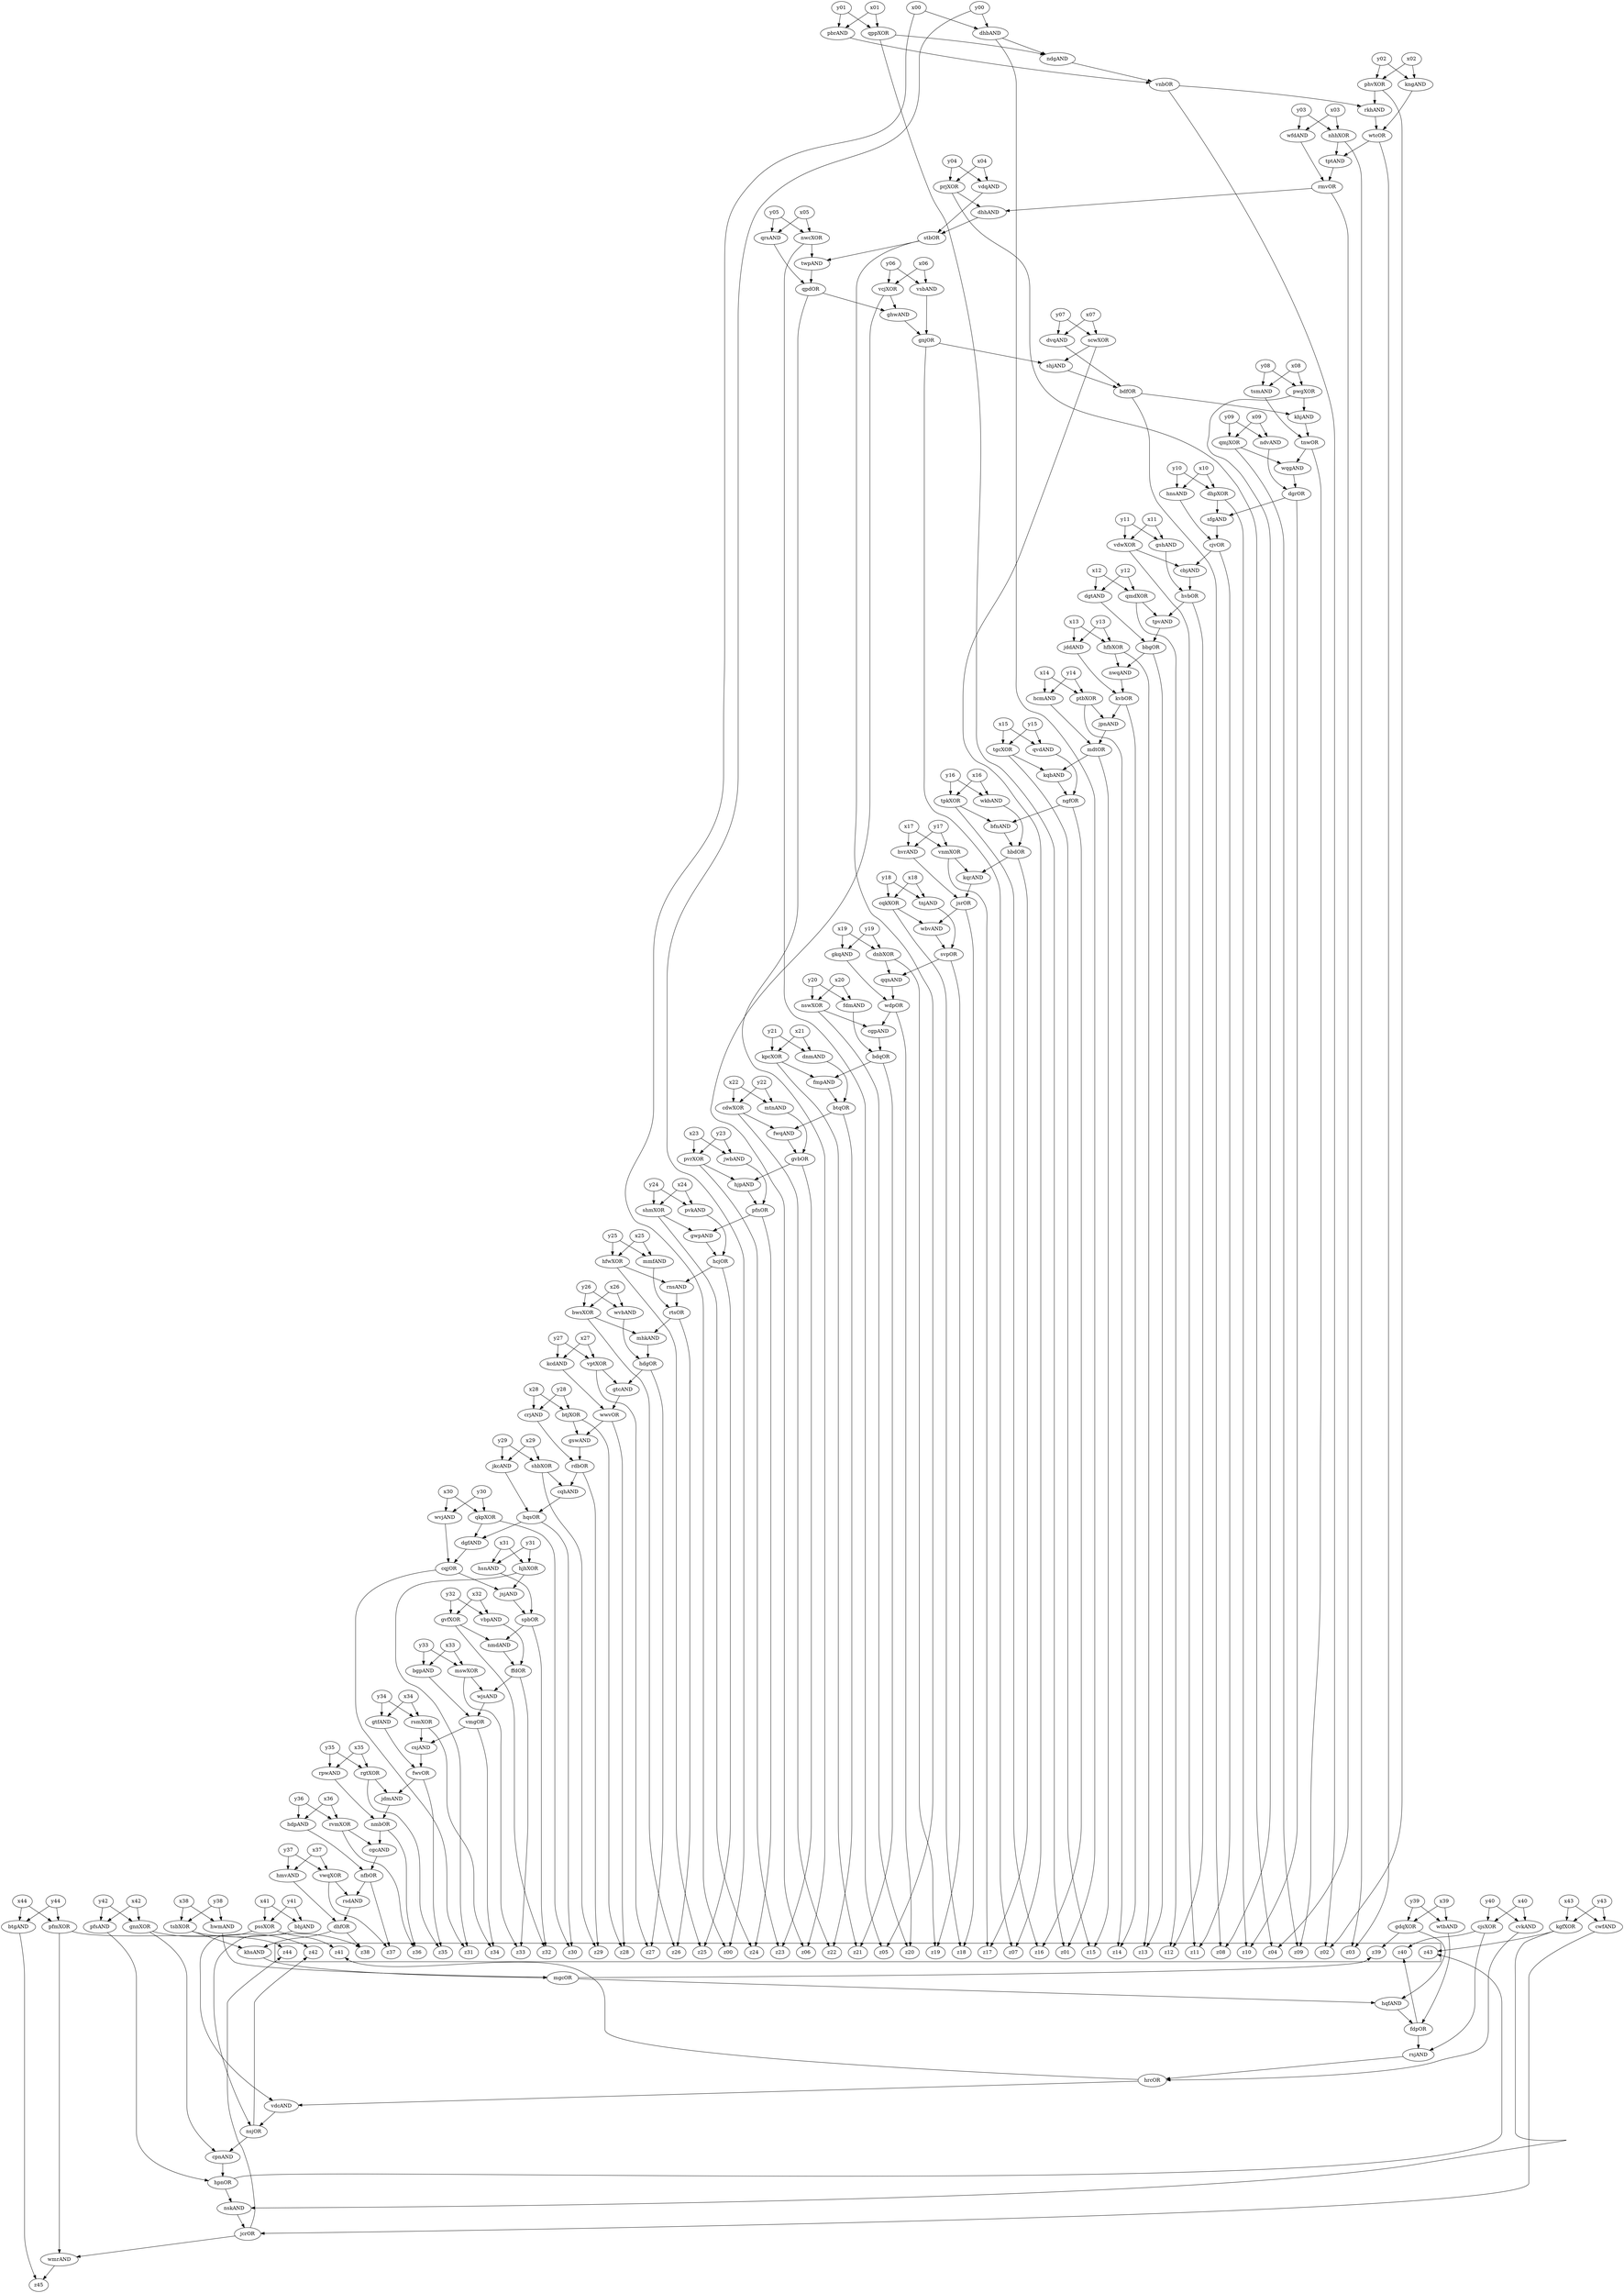 digraph D {
 ordering=out;
  subgraph cluster_z  { z00; z01; z02; z03; z04; z05; z06; z07; z08; z09; z10; z11; z12; z13; z14; z15; z16; z17; z18; z19; z20; z21; z22; z23; z24; z25; z26; z27; z28; z29; z30; z31; z32; z33; z34; z35; z36; z37; z38; z39; z40; z41; z42; z43; z44 }
  gsw [label=gswAND];
  wwv ->  gsw
  btj ->  gsw
  jkc [label=jkcAND];
  x29 ->  jkc
  y29 ->  jkc
  vmg [label=vmgOR];
  wjs ->  vmg
  bgp ->  vmg
  cbj [label=cbjAND];
  vdw ->  cbj
  cjv ->  cbj
  tpk [label=tpkXOR];
  x16 ->  tpk
  y16 ->  tpk
  cdw [label=cdwXOR];
  x22 ->  cdw
  y22 ->  cdw
  tsm [label=tsmAND];
  x08 ->  tsm
  y08 ->  tsm
  pss [label=pssXOR];
  x41 ->  pss
  y41 ->  pss
  cpn [label=cpnAND];
  gnn ->  cpn
  nsj ->  cpn
  cqh [label=cqhAND];
  rdb ->  cqh
  shb ->  cqh
  phv [label=phvXOR];
  x02 ->  phv
  y02 ->  phv
  hcm [label=hcmAND];
  y14 ->  hcm
  x14 ->  hcm
  fmp [label=fmpAND];
  kpc ->  fmp
  bdq ->  fmp
  wqg [label=wqgAND];
  qmj ->  wqg
  tnw ->  wqg
  fwq [label=fwqAND];
  cdw ->  fwq
  btq ->  fwq
  ptb [label=ptbXOR];
  x14 ->  ptb
  y14 ->  ptb
  rgt ->  z35
  fwv ->  z35
  vdw [label=vdwXOR];
  x11 ->  vdw
  y11 ->  vdw
  dnb ->  z19
  svp ->  z19
  prj [label=prjXOR];
  x04 ->  prj
  y04 ->  prj
  tsb [label=tsbXOR];
  y38 ->  tsb
  x38 ->  tsb
  bws ->  z26
  rts ->  z26
  jpn [label=jpnAND];
  kvb ->  jpn
  ptb ->  jpn
  qrs [label=qrsAND];
  x05 ->  qrs
  y05 ->  qrs
  tpt [label=tptAND];
  wtc ->  tpt
  nhh ->  tpt
  pwg ->  z08
  bdf ->  z08
  vcj [label=vcjXOR];
  y06 ->  vcj
  x06 ->  vcj
  rvm ->  z36
  nmb ->  z36
  pvr [label=pvrXOR];
  x23 ->  pvr
  y23 ->  pvr
  hmv [label=hmvAND];
  x37 ->  hmv
  y37 ->  hmv
  dhb ->  z01
  qpp ->  z01
  crj [label=crjAND];
  y28 ->  crj
  x28 ->  crj
  pfs [label=pfsAND];
  x42 ->  pfs
  y42 ->  pfs
  kcd [label=kcdAND];
  x27 ->  kcd
  y27 ->  kcd
  qkp ->  z30
  hqs ->  z30
  gvb [label=gvbOR];
  mtn ->  gvb
  fwq ->  gvb
  shm [label=shmXOR];
  y24 ->  shm
  x24 ->  shm
  bws [label=bwsXOR];
  y26 ->  bws
  x26 ->  bws
  shj [label=shjAND];
  gnj ->  shj
  scw ->  shj
  qmj [label=qmjXOR];
  y09 ->  qmj
  x09 ->  qmj
  kpc [label=kpcXOR];
  x21 ->  kpc
  y21 ->  kpc
  hcj [label=hcjOR];
  gwp ->  hcj
  pvk ->  hcj
  rns [label=rnsAND];
  hfw ->  rns
  hcj ->  rns
  vnb [label=vnbOR];
  ndg ->  vnb
  pbr ->  vnb
  gvf [label=gvfXOR];
  y32 ->  gvf
  x32 ->  gvf
  wwv ->  z28
  btj ->  z28
  sfg [label=sfgAND];
  dgr ->  sfg
  dhp ->  sfg
  hsn [label=hsnAND];
  x31 ->  hsn
  y31 ->  hsn
  twp [label=twpAND];
  stb ->  twp
  nwc ->  twp
  bdf [label=bdfOR];
  dvq ->  bdf
  shj ->  bdf
  nfb ->  z37
  vwq ->  z37
  nsj ->  z42
  gnn ->  z42
  jsj [label=jsjAND];
  hjh ->  jsj
  cqj ->  jsj
  hrc [label=hrcOR];
  rsj ->  hrc
  cvk ->  hrc
  tgc [label=tgcXOR];
  y15 ->  tgc
  x15 ->  tgc
  wtc [label=wtcOR];
  kng ->  wtc
  rkh ->  wtc
  hcj ->  z25
  hfw ->  z25
  mgc [label=mgcOR];
  khs ->  mgc
  hwm ->  mgc
  jwb [label=jwbAND];
  x23 ->  jwb
  y23 ->  jwb
  tnw [label=tnwOR];
  khj ->  tnw
  tsm ->  tnw
  hdp [label=hdpAND];
  x36 ->  hdp
  y36 ->  hdp
  cjv [label=cjvOR];
  hns ->  cjv
  sfg ->  cjv
  wwv [label=wwvOR];
  gtc ->  wwv
  kcd ->  wwv
  fdp [label=fdpOR];
  hqf ->  fdp
  wtb ->  fdp
  vpt ->  z27
  hdg ->  z27
  ghw [label=ghwAND];
  qpd ->  ghw
  vcj ->  ghw
  pfm ->  z44
  jcr ->  z44
  wjs [label=wjsAND];
  msw ->  wjs
  ffd ->  wjs
  stb [label=stbOR];
  dhh ->  stb
  vdq ->  stb
  nwc [label=nwcXOR];
  y05 ->  nwc
  x05 ->  nwc
  rvm [label=rvmXOR];
  x36 ->  rvm
  y36 ->  rvm
  dvq [label=dvqAND];
  x07 ->  dvq
  y07 ->  dvq
  vbp [label=vbpAND];
  x32 ->  vbp
  y32 ->  vbp
  nsj [label=nsjOR];
  vdc ->  nsj
  bhj ->  nsj
  wvb [label=wvbAND];
  x26 ->  wvb
  y26 ->  wvb
  dhb [label=dhbAND];
  y00 ->  dhb
  x00 ->  dhb
  dhf ->  z38
  tsb ->  z38
  fdp ->  z40
  cjs ->  z40
  wfd [label=wfdAND];
  x03 ->  wfd
  y03 ->  wfd
  pfn ->  z24
  shm ->  z24
  gdq [label=gdqXOR];
  y39 ->  gdq
  x39 ->  gdq
  vwq [label=vwqXOR];
  y37 ->  vwq
  x37 ->  vwq
  hdg [label=hdgOR];
  mhk ->  hdg
  wvb ->  hdg
  btg [label=btgAND];
  y44 ->  btg
  x44 ->  btg
  mgc ->  z39
  gdq ->  z39
  cgc [label=cgcAND];
  nmb ->  cgc
  rvm ->  cgc
  wvj [label=wvjAND];
  y30 ->  wvj
  x30 ->  wvj
  rpw [label=rpwAND];
  y35 ->  rpw
  x35 ->  rpw
  kqr [label=kqrAND];
  hbd ->  kqr
  vnm ->  kqr
  mdt [label=mdtOR];
  hcm ->  mdt
  jpn ->  mdt
  ffd ->  z33
  msw ->  z33
  tnw ->  z09
  qmj ->  z09
  scw [label=scwXOR];
  x07 ->  scw
  y07 ->  scw
  dhf [label=dhfOR];
  rsd ->  dhf
  hmv ->  dhf
  gtc [label=gtcAND];
  vpt ->  gtc
  hdg ->  gtc
  spb [label=spbOR];
  hsn ->  spb
  jsj ->  spb
  ffd [label=ffdOR];
  vbp ->  ffd
  nmd ->  ffd
  khj [label=khjAND];
  bdf ->  khj
  pwg ->  khj
  bdq [label=bdqOR];
  fdm ->  bdq
  cgp ->  bdq
  vdq [label=vdqAND];
  x04 ->  vdq
  y04 ->  vdq
  pwg [label=pwgXOR];
  x08 ->  pwg
  y08 ->  pwg
  nsk [label=nskAND];
  hpn ->  nsk
  kgf ->  nsk
  pfn [label=pfnOR];
  jwb ->  pfn
  hjp ->  pfn
  dhh [label=dhhAND];
  rmv ->  dhh
  prj ->  dhh
  ptb ->  z14
  kvb ->  z14
  btj [label=btjXOR];
  x28 ->  btj
  y28 ->  btj
  rdb [label=rdbOR];
  crj ->  rdb
  gsw ->  rdb
  rmv [label=rmvOR];
  tpt ->  rmv
  wfd ->  rmv
  vpt [label=vptXOR];
  x27 ->  vpt
  y27 ->  vpt
  qpd ->  z06
  vcj ->  z06
  pbr [label=pbrAND];
  y01 ->  pbr
  x01 ->  pbr
  hvr [label=hvrAND];
  x17 ->  hvr
  y17 ->  hvr
  hfb ->  z13
  bbg ->  z13
  y00 ->  z00
  x00 ->  z00
  gnn [label=gnnXOR];
  x42 ->  gnn
  y42 ->  gnn
  khs [label=khsAND];
  dhf ->  khs
  tsb ->  khs
  jsr ->  z18
  cqk ->  z18
  rgt [label=rgtXOR];
  y35 ->  rgt
  x35 ->  rgt
  qvd [label=qvdAND];
  x15 ->  qvd
  y15 ->  qvd
  nhh [label=nhhXOR];
  x03 ->  nhh
  y03 ->  nhh
  ndg [label=ndgAND];
  qpp ->  ndg
  dhb ->  ndg
  gtf [label=gtfAND];
  y34 ->  gtf
  x34 ->  gtf
  kgf [label=kgfXOR];
  y43 ->  kgf
  x43 ->  kgf
  hfw [label=hfwXOR];
  x25 ->  hfw
  y25 ->  hfw
  svp [label=svpOR];
  tnj ->  svp
  wbv ->  svp
  kng [label=kngAND];
  x02 ->  kng
  y02 ->  kng
  vdc [label=vdcAND];
  hrc ->  vdc
  pss ->  vdc
  ngf [label=ngfOR];
  kqb ->  ngf
  qvd ->  ngf
  mhk [label=mhkAND];
  rts ->  mhk
  bws ->  mhk
  shb ->  z29
  rdb ->  z29
  dgr [label=dgrOR];
  ndv ->  dgr
  wqg ->  dgr
  wmr ->  z45
  btg ->  z45
  tpv [label=tpvAND];
  qmd ->  tpv
  hvb ->  tpv
  gvb ->  z23
  pvr ->  z23
  pvk [label=pvkAND];
  x24 ->  pvk
  y24 ->  pvk
  hqf [label=hqfAND];
  gdq ->  hqf
  mgc ->  hqf
  gsh [label=gshAND];
  x11 ->  gsh
  y11 ->  gsh
  cqk [label=cqkXOR];
  y18 ->  cqk
  x18 ->  cqk
  fwv [label=fwvOR];
  csj ->  fwv
  gtf ->  fwv
  gkq [label=gkqAND];
  x19 ->  gkq
  y19 ->  gkq
  dgr ->  z10
  dhp ->  z10
  hbd ->  z17
  vnm ->  z17
  qqn [label=qqnAND];
  dnb ->  qqn
  svp ->  qqn
  kqb [label=kqbAND];
  mdt ->  kqb
  tgc ->  kqb
  rmv ->  z04
  prj ->  z04
  hns [label=hnsAND];
  y10 ->  hns
  x10 ->  hns
  dgf [label=dgfAND];
  qkp ->  dgf
  hqs ->  dgf
  hpn [label=hpnOR];
  pfs ->  hpn
  cpn ->  hpn
  rsj [label=rsjAND];
  cjs ->  rsj
  fdp ->  rsj
  jdm [label=jdmAND];
  rgt ->  jdm
  fwv ->  jdm
  dnm [label=dnmAND];
  y21 ->  dnm
  x21 ->  dnm
  nfb [label=nfbOR];
  cgc ->  nfb
  hdp ->  nfb
  dgt [label=dgtAND];
  y12 ->  dgt
  x12 ->  dgt
  wtb [label=wtbAND];
  x39 ->  wtb
  y39 ->  wtb
  mdt ->  z15
  tgc ->  z15
  ngf ->  z16
  tpk ->  z16
  wbv [label=wbvAND];
  jsr ->  wbv
  cqk ->  wbv
  wkb [label=wkbAND];
  y16 ->  wkb
  x16 ->  wkb
  vsb [label=vsbAND];
  x06 ->  vsb
  y06 ->  vsb
  bhj [label=bhjAND];
  y41 ->  bhj
  x41 ->  bhj
  qpp [label=qppXOR];
  x01 ->  qpp
  y01 ->  qpp
  kpc ->  z21
  bdq ->  z21
  wtc ->  z03
  nhh ->  z03
  gnj [label=gnjOR];
  ghw ->  gnj
  vsb ->  gnj
  shb [label=shbXOR];
  x29 ->  shb
  y29 ->  shb
  jdd [label=jddAND];
  y13 ->  jdd
  x13 ->  jdd
  hrc ->  z41
  pss ->  z41
  nsw [label=nswXOR];
  y20 ->  nsw
  x20 ->  nsw
  qmd [label=qmdXOR];
  x12 ->  qmd
  y12 ->  qmd
  hvb [label=hvbOR];
  cbj ->  hvb
  gsh ->  hvb
  pfm [label=pfmXOR];
  x44 ->  pfm
  y44 ->  pfm
  mtn [label=mtnAND];
  y22 ->  mtn
  x22 ->  mtn
  vnb ->  z02
  phv ->  z02
  bgp [label=bgpAND];
  y33 ->  bgp
  x33 ->  bgp
  mmf [label=mmfAND];
  y25 ->  mmf
  x25 ->  mmf
  rkh [label=rkhAND];
  phv ->  rkh
  vnb ->  rkh
  dhp [label=dhpXOR];
  x10 ->  dhp
  y10 ->  dhp
  cgp [label=cgpAND];
  wdp ->  cgp
  nsw ->  cgp
  hjp [label=hjpAND];
  gvb ->  hjp
  pvr ->  hjp
  csj [label=csjAND];
  vmg ->  csj
  rsm ->  csj
  ndv [label=ndvAND];
  y09 ->  ndv
  x09 ->  ndv
  kvb [label=kvbOR];
  nwq ->  kvb
  jdd ->  kvb
  cjs [label=cjsXOR];
  x40 ->  cjs
  y40 ->  cjs
  hjh [label=hjhXOR];
  x31 ->  hjh
  y31 ->  hjh
  wmr [label=wmrAND];
  pfm ->  wmr
  jcr ->  wmr
  hfb [label=hfbXOR];
  x13 ->  hfb
  y13 ->  hfb
  hqs [label=hqsOR];
  jkc ->  hqs
  cqh ->  hqs
  btq [label=btqOR];
  dnm ->  btq
  fmp ->  btq
  qpd [label=qpdOR];
  qrs ->  qpd
  twp ->  qpd
  rsm ->  z34
  vmg ->  z34
  gnj ->  z07
  scw ->  z07
  qmd ->  z12
  hvb ->  z12
  cqj [label=cqjOR];
  wvj ->  cqj
  dgf ->  cqj
  vnm [label=vnmXOR];
  y17 ->  vnm
  x17 ->  vnm
  fdm [label=fdmAND];
  x20 ->  fdm
  y20 ->  fdm
  gwp [label=gwpAND];
  pfn ->  gwp
  shm ->  gwp
  stb ->  z05
  nwc ->  z05
  tnj [label=tnjAND];
  x18 ->  tnj
  y18 ->  tnj
  nmd [label=nmdAND];
  spb ->  nmd
  gvf ->  nmd
  rsd [label=rsdAND];
  vwq ->  rsd
  nfb ->  rsd
  nwq [label=nwqAND];
  bbg ->  nwq
  hfb ->  nwq
  cwf [label=cwfAND];
  x43 ->  cwf
  y43 ->  cwf
  cvk [label=cvkAND];
  x40 ->  cvk
  y40 ->  cvk
  spb ->  z32
  gvf ->  z32
  rsm [label=rsmXOR];
  x34 ->  rsm
  y34 ->  rsm
  rts [label=rtsOR];
  rns ->  rts
  mmf ->  rts
  msw [label=mswXOR];
  y33 ->  msw
  x33 ->  msw
  bfn [label=bfnAND];
  tpk ->  bfn
  ngf ->  bfn
  wdp [label=wdpOR];
  qqn ->  wdp
  gkq ->  wdp
  jcr [label=jcrOR];
  cwf ->  jcr
  nsk ->  jcr
  dnb [label=dnbXOR];
  y19 ->  dnb
  x19 ->  dnb
  qkp [label=qkpXOR];
  y30 ->  qkp
  x30 ->  qkp
  jsr [label=jsrOR];
  hvr ->  jsr
  kqr ->  jsr
  wdp ->  z20
  nsw ->  z20
  btq ->  z22
  cdw ->  z22
  kgf ->  z43
  hpn ->  z43
  hwm [label=hwmAND];
  y38 ->  hwm
  x38 ->  hwm
  nmb [label=nmbOR];
  rpw ->  nmb
  jdm ->  nmb
  cjv ->  z11
  vdw ->  z11
  hjh ->  z31
  cqj ->  z31
  hbd [label=hbdOR];
  wkb ->  hbd
  bfn ->  hbd
  bbg [label=bbgOR];
  tpv ->  bbg
  dgt ->  bbg
}
